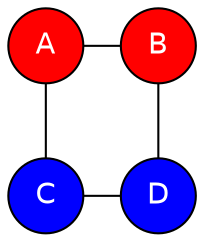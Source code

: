 graph stencil {
    node [
        label = ""
        shape = circle
        style = filled
        fillcolor = white
        fontname = helvetica
        fontcolor = white
    ]
    bgcolor = transparent

    11 [label="A", fillcolor=red]
    12 [label="B", fillcolor=red]
    21 [label="C", fillcolor=blue]
    22 [label="D", fillcolor=blue]

    {rank = same; 11 -- 12}
    {rank = same; 21 -- 22}
    11 -- 21
    12 -- 22
}
